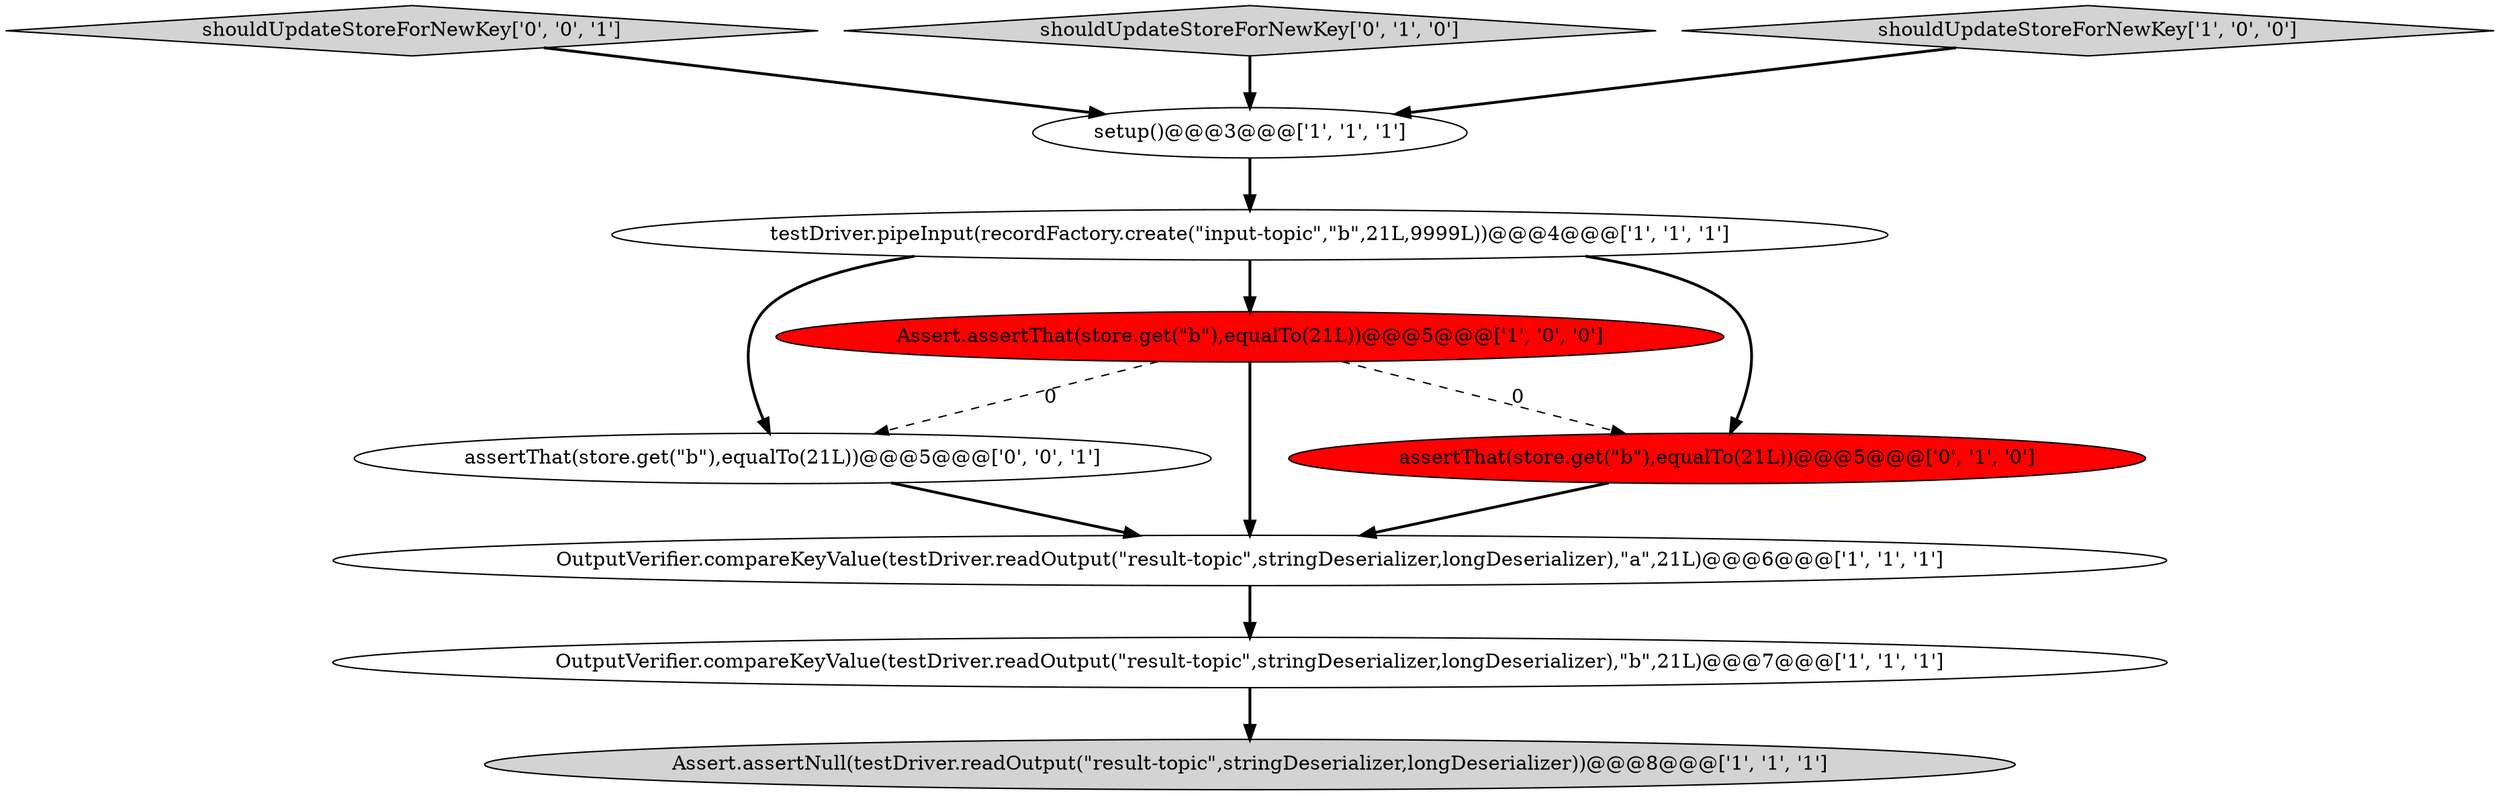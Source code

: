 digraph {
10 [style = filled, label = "assertThat(store.get(\"b\"),equalTo(21L))@@@5@@@['0', '0', '1']", fillcolor = white, shape = ellipse image = "AAA0AAABBB3BBB"];
4 [style = filled, label = "testDriver.pipeInput(recordFactory.create(\"input-topic\",\"b\",21L,9999L))@@@4@@@['1', '1', '1']", fillcolor = white, shape = ellipse image = "AAA0AAABBB1BBB"];
9 [style = filled, label = "shouldUpdateStoreForNewKey['0', '0', '1']", fillcolor = lightgray, shape = diamond image = "AAA0AAABBB3BBB"];
2 [style = filled, label = "OutputVerifier.compareKeyValue(testDriver.readOutput(\"result-topic\",stringDeserializer,longDeserializer),\"b\",21L)@@@7@@@['1', '1', '1']", fillcolor = white, shape = ellipse image = "AAA0AAABBB1BBB"];
8 [style = filled, label = "shouldUpdateStoreForNewKey['0', '1', '0']", fillcolor = lightgray, shape = diamond image = "AAA0AAABBB2BBB"];
6 [style = filled, label = "Assert.assertThat(store.get(\"b\"),equalTo(21L))@@@5@@@['1', '0', '0']", fillcolor = red, shape = ellipse image = "AAA1AAABBB1BBB"];
5 [style = filled, label = "Assert.assertNull(testDriver.readOutput(\"result-topic\",stringDeserializer,longDeserializer))@@@8@@@['1', '1', '1']", fillcolor = lightgray, shape = ellipse image = "AAA0AAABBB1BBB"];
1 [style = filled, label = "setup()@@@3@@@['1', '1', '1']", fillcolor = white, shape = ellipse image = "AAA0AAABBB1BBB"];
0 [style = filled, label = "shouldUpdateStoreForNewKey['1', '0', '0']", fillcolor = lightgray, shape = diamond image = "AAA0AAABBB1BBB"];
3 [style = filled, label = "OutputVerifier.compareKeyValue(testDriver.readOutput(\"result-topic\",stringDeserializer,longDeserializer),\"a\",21L)@@@6@@@['1', '1', '1']", fillcolor = white, shape = ellipse image = "AAA0AAABBB1BBB"];
7 [style = filled, label = "assertThat(store.get(\"b\"),equalTo(21L))@@@5@@@['0', '1', '0']", fillcolor = red, shape = ellipse image = "AAA1AAABBB2BBB"];
8->1 [style = bold, label=""];
6->3 [style = bold, label=""];
4->10 [style = bold, label=""];
10->3 [style = bold, label=""];
1->4 [style = bold, label=""];
7->3 [style = bold, label=""];
6->10 [style = dashed, label="0"];
3->2 [style = bold, label=""];
9->1 [style = bold, label=""];
4->6 [style = bold, label=""];
0->1 [style = bold, label=""];
6->7 [style = dashed, label="0"];
4->7 [style = bold, label=""];
2->5 [style = bold, label=""];
}

